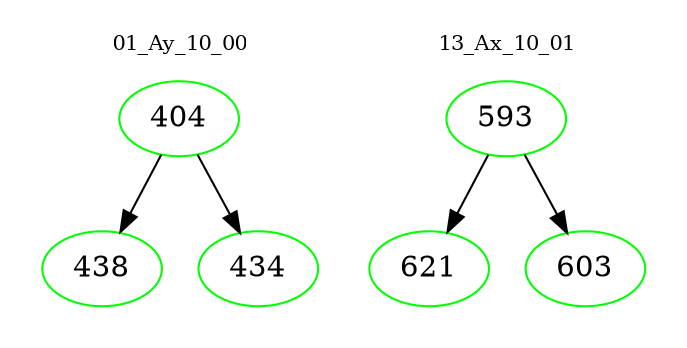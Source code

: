 digraph{
subgraph cluster_0 {
color = white
label = "01_Ay_10_00";
fontsize=10;
T0_404 [label="404", color="green"]
T0_404 -> T0_438 [color="black"]
T0_438 [label="438", color="green"]
T0_404 -> T0_434 [color="black"]
T0_434 [label="434", color="green"]
}
subgraph cluster_1 {
color = white
label = "13_Ax_10_01";
fontsize=10;
T1_593 [label="593", color="green"]
T1_593 -> T1_621 [color="black"]
T1_621 [label="621", color="green"]
T1_593 -> T1_603 [color="black"]
T1_603 [label="603", color="green"]
}
}
